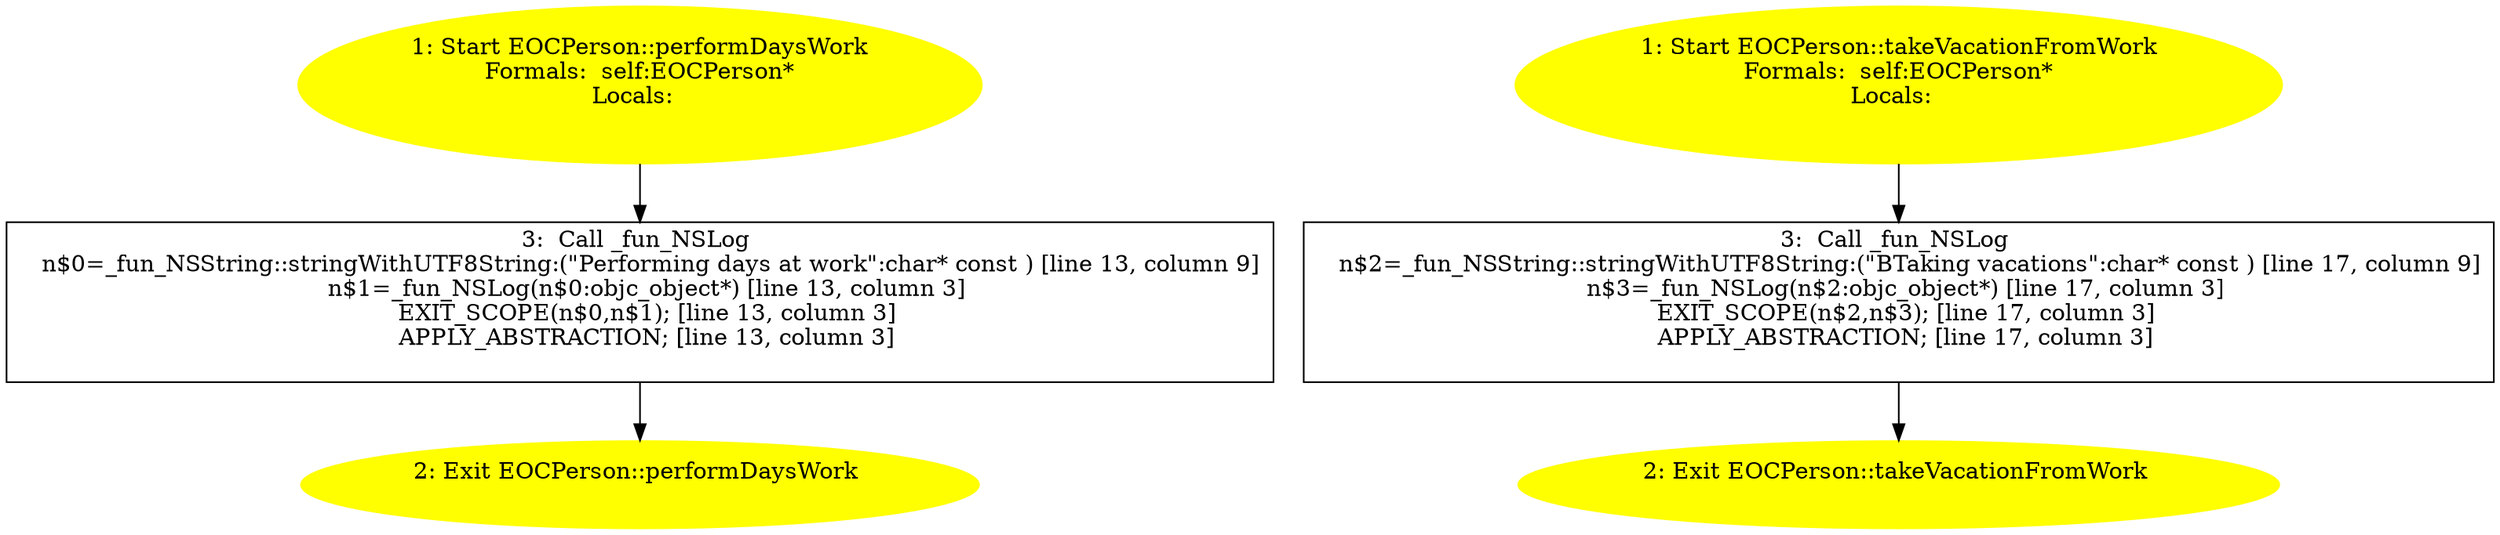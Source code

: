 /* @generated */
digraph cfg {
"performDaysWork#EOCPerson#instance.68f45cebac26de5310062b9c47f6dc36_1" [label="1: Start EOCPerson::performDaysWork\nFormals:  self:EOCPerson*\nLocals:  \n  " color=yellow style=filled]
	

	 "performDaysWork#EOCPerson#instance.68f45cebac26de5310062b9c47f6dc36_1" -> "performDaysWork#EOCPerson#instance.68f45cebac26de5310062b9c47f6dc36_3" ;
"performDaysWork#EOCPerson#instance.68f45cebac26de5310062b9c47f6dc36_2" [label="2: Exit EOCPerson::performDaysWork \n  " color=yellow style=filled]
	

"performDaysWork#EOCPerson#instance.68f45cebac26de5310062b9c47f6dc36_3" [label="3:  Call _fun_NSLog \n   n$0=_fun_NSString::stringWithUTF8String:(\"Performing days at work\":char* const ) [line 13, column 9]\n  n$1=_fun_NSLog(n$0:objc_object*) [line 13, column 3]\n  EXIT_SCOPE(n$0,n$1); [line 13, column 3]\n  APPLY_ABSTRACTION; [line 13, column 3]\n " shape="box"]
	

	 "performDaysWork#EOCPerson#instance.68f45cebac26de5310062b9c47f6dc36_3" -> "performDaysWork#EOCPerson#instance.68f45cebac26de5310062b9c47f6dc36_2" ;
"takeVacationFromWork#EOCPerson#instance.a4a2043283853257ef9e4402128b75f9_1" [label="1: Start EOCPerson::takeVacationFromWork\nFormals:  self:EOCPerson*\nLocals:  \n  " color=yellow style=filled]
	

	 "takeVacationFromWork#EOCPerson#instance.a4a2043283853257ef9e4402128b75f9_1" -> "takeVacationFromWork#EOCPerson#instance.a4a2043283853257ef9e4402128b75f9_3" ;
"takeVacationFromWork#EOCPerson#instance.a4a2043283853257ef9e4402128b75f9_2" [label="2: Exit EOCPerson::takeVacationFromWork \n  " color=yellow style=filled]
	

"takeVacationFromWork#EOCPerson#instance.a4a2043283853257ef9e4402128b75f9_3" [label="3:  Call _fun_NSLog \n   n$2=_fun_NSString::stringWithUTF8String:(\"BTaking vacations\":char* const ) [line 17, column 9]\n  n$3=_fun_NSLog(n$2:objc_object*) [line 17, column 3]\n  EXIT_SCOPE(n$2,n$3); [line 17, column 3]\n  APPLY_ABSTRACTION; [line 17, column 3]\n " shape="box"]
	

	 "takeVacationFromWork#EOCPerson#instance.a4a2043283853257ef9e4402128b75f9_3" -> "takeVacationFromWork#EOCPerson#instance.a4a2043283853257ef9e4402128b75f9_2" ;
}

